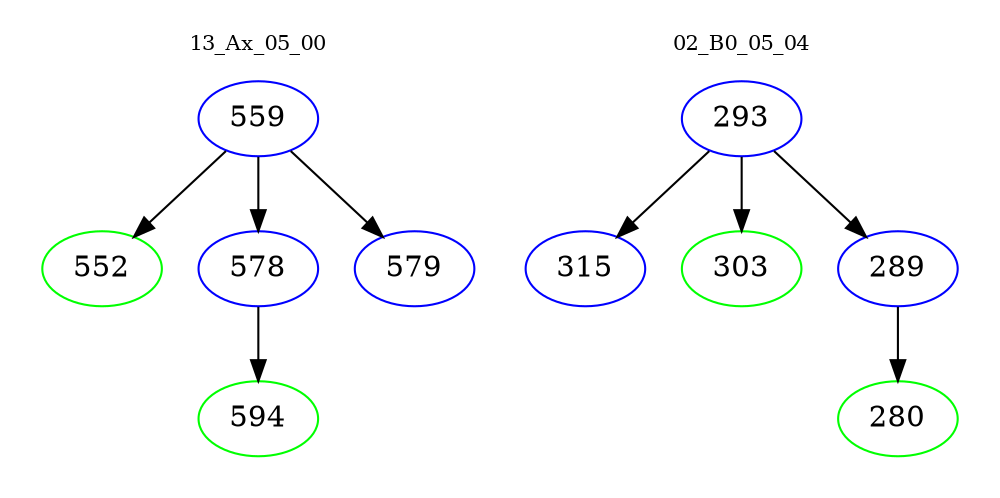 digraph{
subgraph cluster_0 {
color = white
label = "13_Ax_05_00";
fontsize=10;
T0_559 [label="559", color="blue"]
T0_559 -> T0_552 [color="black"]
T0_552 [label="552", color="green"]
T0_559 -> T0_578 [color="black"]
T0_578 [label="578", color="blue"]
T0_578 -> T0_594 [color="black"]
T0_594 [label="594", color="green"]
T0_559 -> T0_579 [color="black"]
T0_579 [label="579", color="blue"]
}
subgraph cluster_1 {
color = white
label = "02_B0_05_04";
fontsize=10;
T1_293 [label="293", color="blue"]
T1_293 -> T1_315 [color="black"]
T1_315 [label="315", color="blue"]
T1_293 -> T1_303 [color="black"]
T1_303 [label="303", color="green"]
T1_293 -> T1_289 [color="black"]
T1_289 [label="289", color="blue"]
T1_289 -> T1_280 [color="black"]
T1_280 [label="280", color="green"]
}
}
